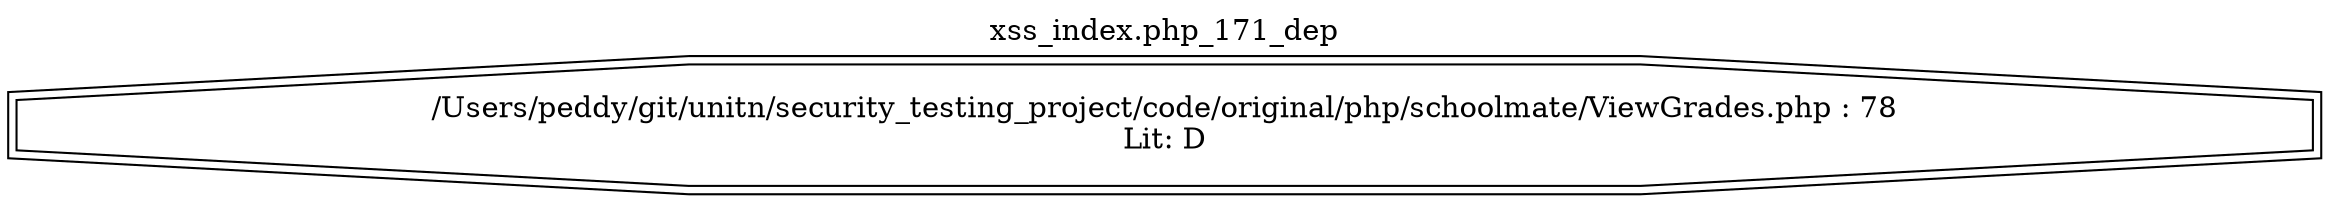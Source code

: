 digraph cfg {
  label="xss_index.php_171_dep";
  labelloc=t;
  n1 [shape=doubleoctagon, label="/Users/peddy/git/unitn/security_testing_project/code/original/php/schoolmate/ViewGrades.php : 78\nLit: D\n"];
}
